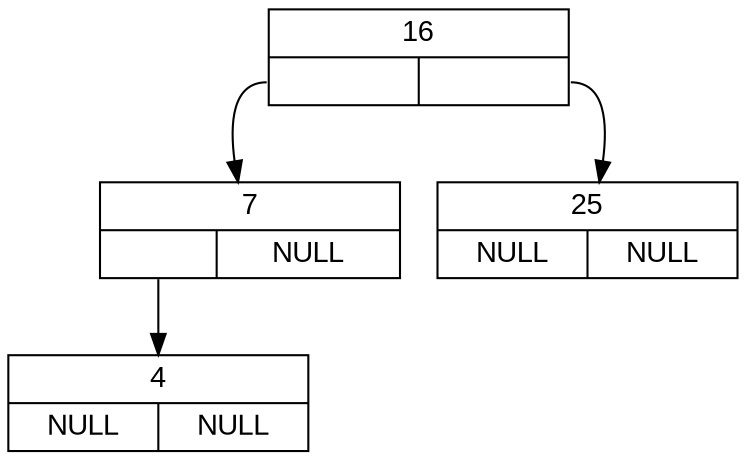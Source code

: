 digraph ABR_test {
	node [fontname="Arial", shape=record, width=2];
	16 [label = "{<c> 16 | { <g> | <d>}}"];
	16:g -> 7;
	7 [label = "{<c> 7 | { <g> | <d> NULL}}"];
	7:g -> 4;
	4 [label = "{<c> 4 | { <g> NULL | <d> NULL}}"];
	16:d -> 25;
	25 [label = "{<c> 25 | { <g> NULL | <d> NULL}}"];
}

